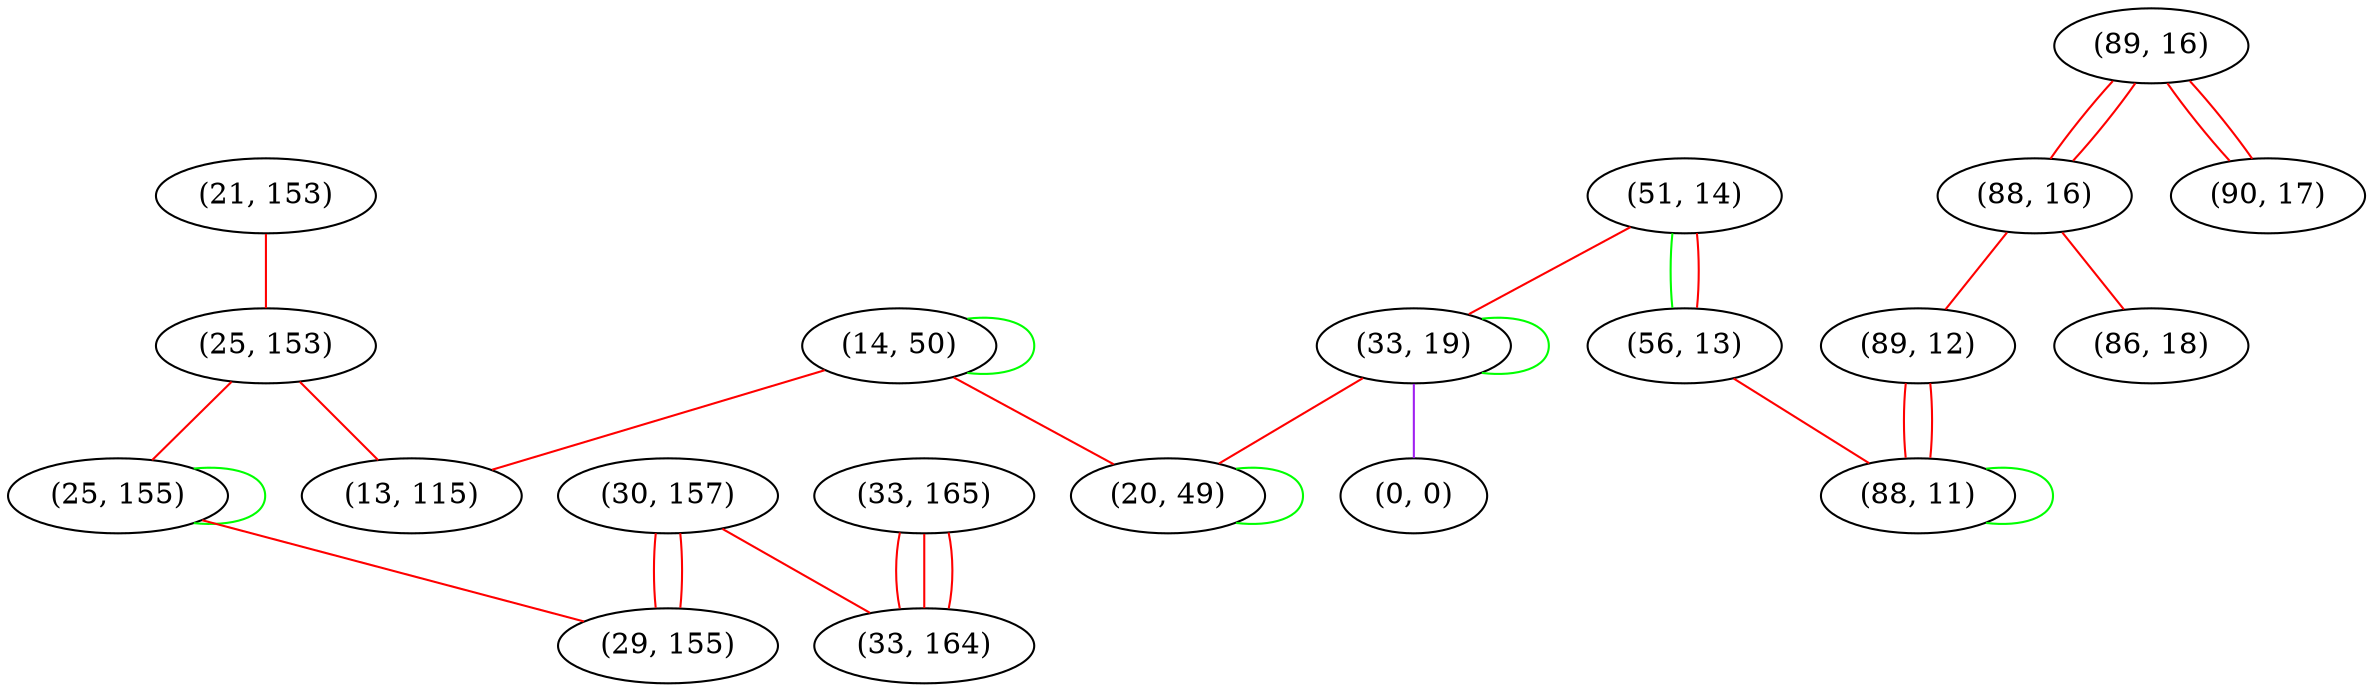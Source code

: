 graph "" {
"(21, 153)";
"(89, 16)";
"(88, 16)";
"(51, 14)";
"(14, 50)";
"(89, 12)";
"(25, 153)";
"(30, 157)";
"(33, 19)";
"(33, 165)";
"(25, 155)";
"(56, 13)";
"(33, 164)";
"(90, 17)";
"(13, 115)";
"(0, 0)";
"(88, 11)";
"(20, 49)";
"(86, 18)";
"(29, 155)";
"(21, 153)" -- "(25, 153)"  [color=red, key=0, weight=1];
"(89, 16)" -- "(88, 16)"  [color=red, key=0, weight=1];
"(89, 16)" -- "(88, 16)"  [color=red, key=1, weight=1];
"(89, 16)" -- "(90, 17)"  [color=red, key=0, weight=1];
"(89, 16)" -- "(90, 17)"  [color=red, key=1, weight=1];
"(88, 16)" -- "(86, 18)"  [color=red, key=0, weight=1];
"(88, 16)" -- "(89, 12)"  [color=red, key=0, weight=1];
"(51, 14)" -- "(33, 19)"  [color=red, key=0, weight=1];
"(51, 14)" -- "(56, 13)"  [color=green, key=0, weight=2];
"(51, 14)" -- "(56, 13)"  [color=red, key=1, weight=1];
"(14, 50)" -- "(14, 50)"  [color=green, key=0, weight=2];
"(14, 50)" -- "(20, 49)"  [color=red, key=0, weight=1];
"(14, 50)" -- "(13, 115)"  [color=red, key=0, weight=1];
"(89, 12)" -- "(88, 11)"  [color=red, key=0, weight=1];
"(89, 12)" -- "(88, 11)"  [color=red, key=1, weight=1];
"(25, 153)" -- "(25, 155)"  [color=red, key=0, weight=1];
"(25, 153)" -- "(13, 115)"  [color=red, key=0, weight=1];
"(30, 157)" -- "(33, 164)"  [color=red, key=0, weight=1];
"(30, 157)" -- "(29, 155)"  [color=red, key=0, weight=1];
"(30, 157)" -- "(29, 155)"  [color=red, key=1, weight=1];
"(33, 19)" -- "(0, 0)"  [color=purple, key=0, weight=4];
"(33, 19)" -- "(33, 19)"  [color=green, key=0, weight=2];
"(33, 19)" -- "(20, 49)"  [color=red, key=0, weight=1];
"(33, 165)" -- "(33, 164)"  [color=red, key=0, weight=1];
"(33, 165)" -- "(33, 164)"  [color=red, key=1, weight=1];
"(33, 165)" -- "(33, 164)"  [color=red, key=2, weight=1];
"(25, 155)" -- "(25, 155)"  [color=green, key=0, weight=2];
"(25, 155)" -- "(29, 155)"  [color=red, key=0, weight=1];
"(56, 13)" -- "(88, 11)"  [color=red, key=0, weight=1];
"(88, 11)" -- "(88, 11)"  [color=green, key=0, weight=2];
"(20, 49)" -- "(20, 49)"  [color=green, key=0, weight=2];
}
